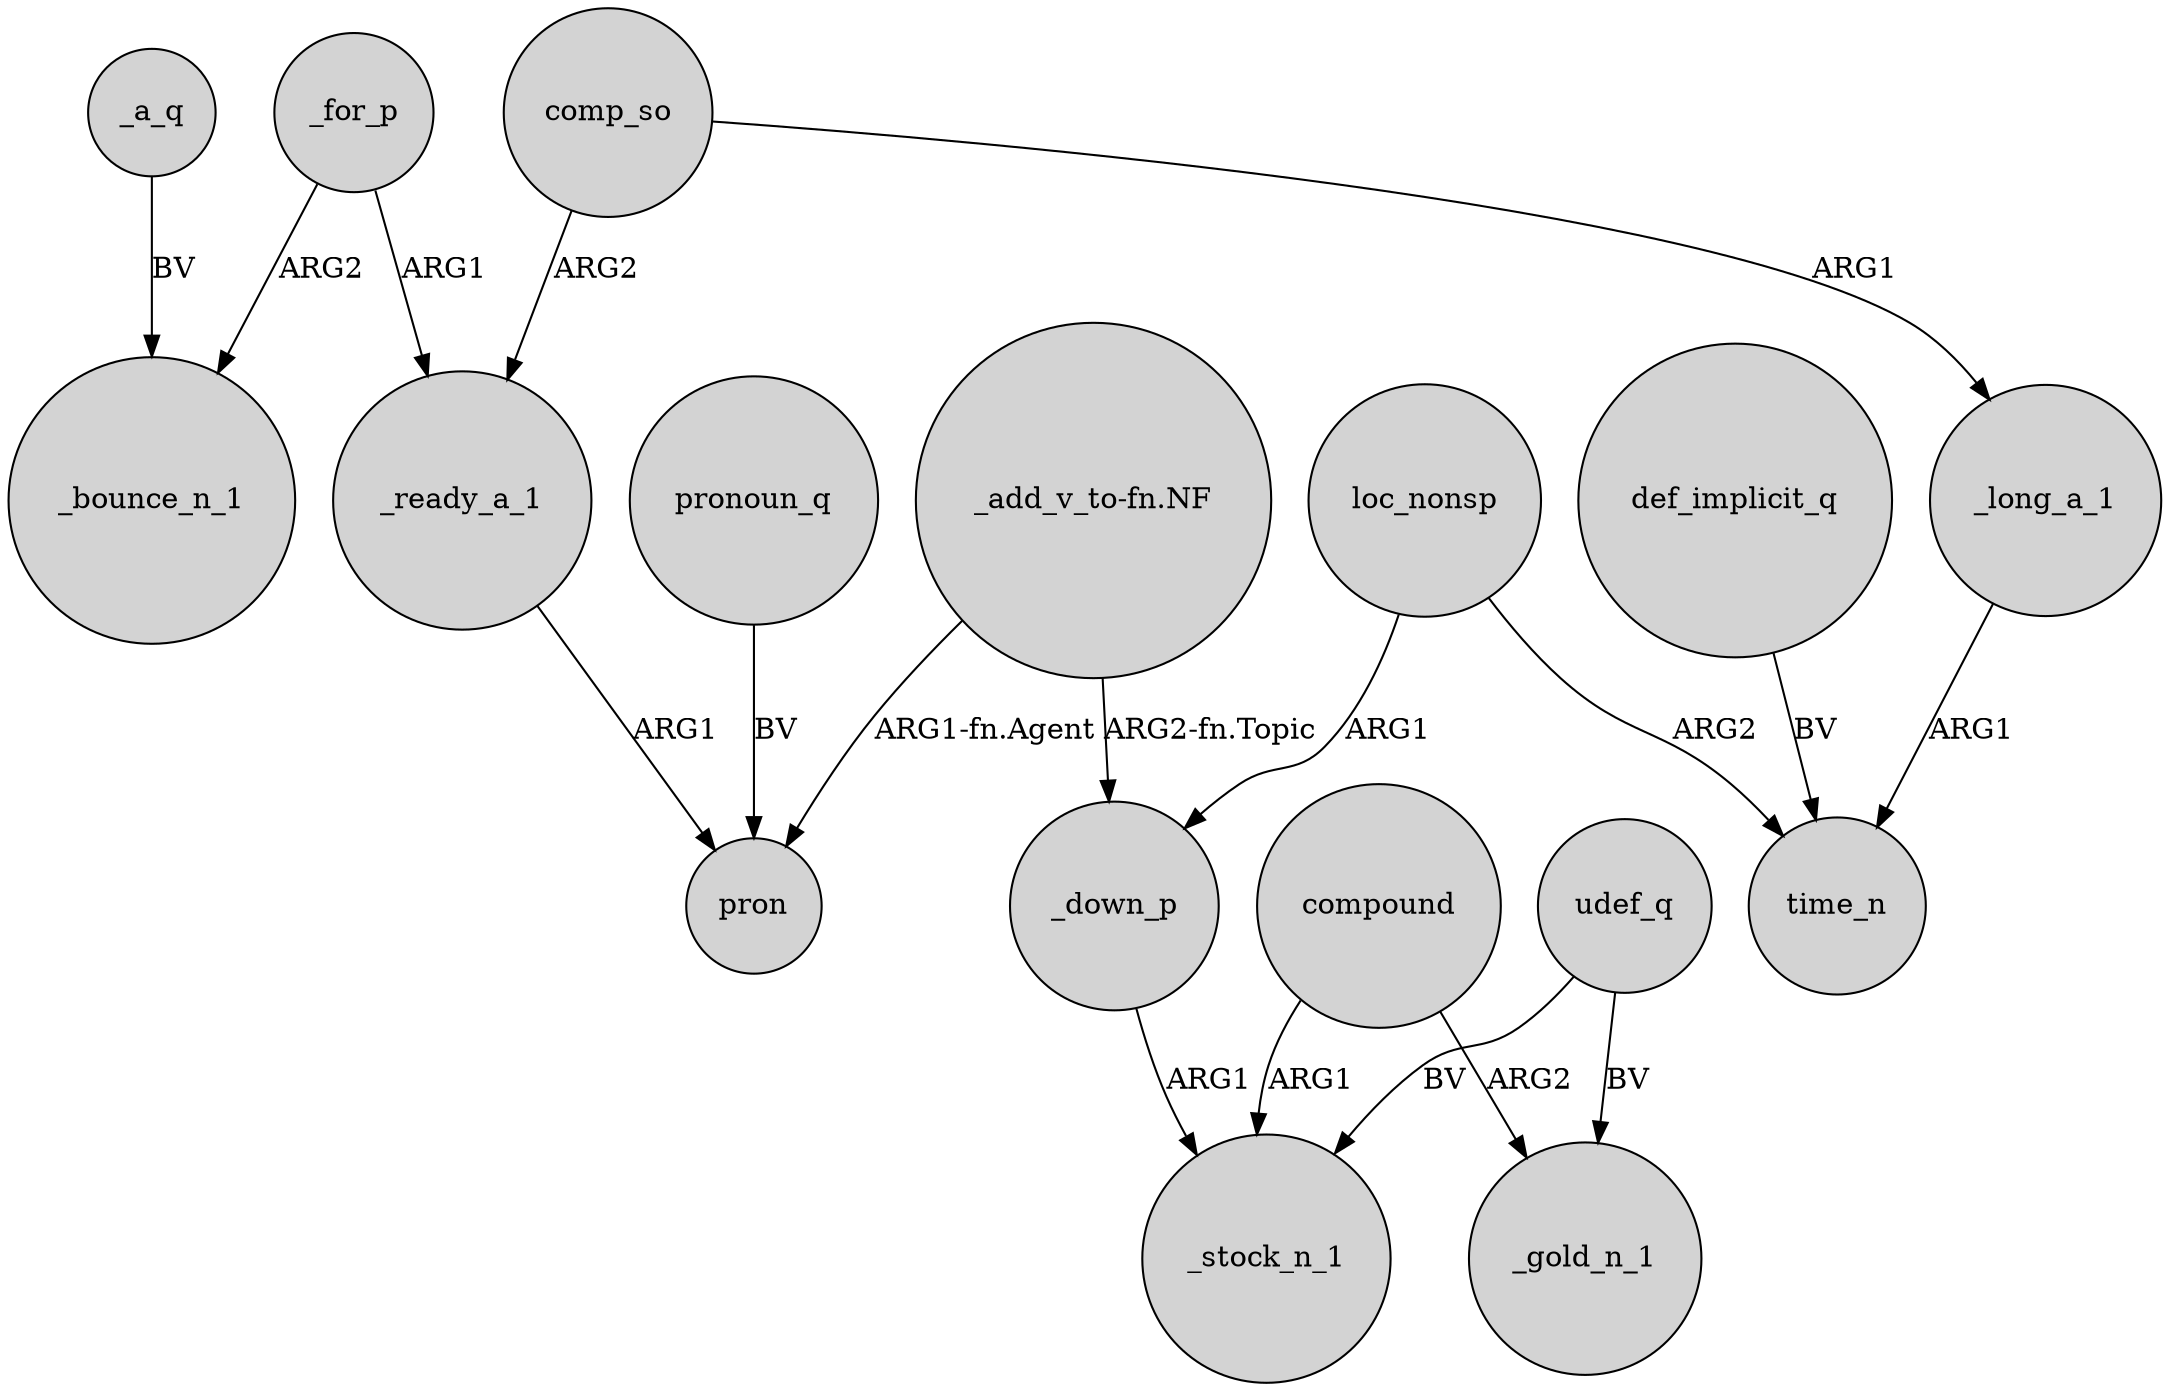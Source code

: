 digraph {
	node [shape=circle style=filled]
	_for_p -> _bounce_n_1 [label=ARG2]
	comp_so -> _ready_a_1 [label=ARG2]
	loc_nonsp -> _down_p [label=ARG1]
	_a_q -> _bounce_n_1 [label=BV]
	udef_q -> _stock_n_1 [label=BV]
	compound -> _stock_n_1 [label=ARG1]
	compound -> _gold_n_1 [label=ARG2]
	udef_q -> _gold_n_1 [label=BV]
	comp_so -> _long_a_1 [label=ARG1]
	_for_p -> _ready_a_1 [label=ARG1]
	loc_nonsp -> time_n [label=ARG2]
	_ready_a_1 -> pron [label=ARG1]
	"_add_v_to-fn.NF" -> pron [label="ARG1-fn.Agent"]
	"_add_v_to-fn.NF" -> _down_p [label="ARG2-fn.Topic"]
	def_implicit_q -> time_n [label=BV]
	_long_a_1 -> time_n [label=ARG1]
	_down_p -> _stock_n_1 [label=ARG1]
	pronoun_q -> pron [label=BV]
}
